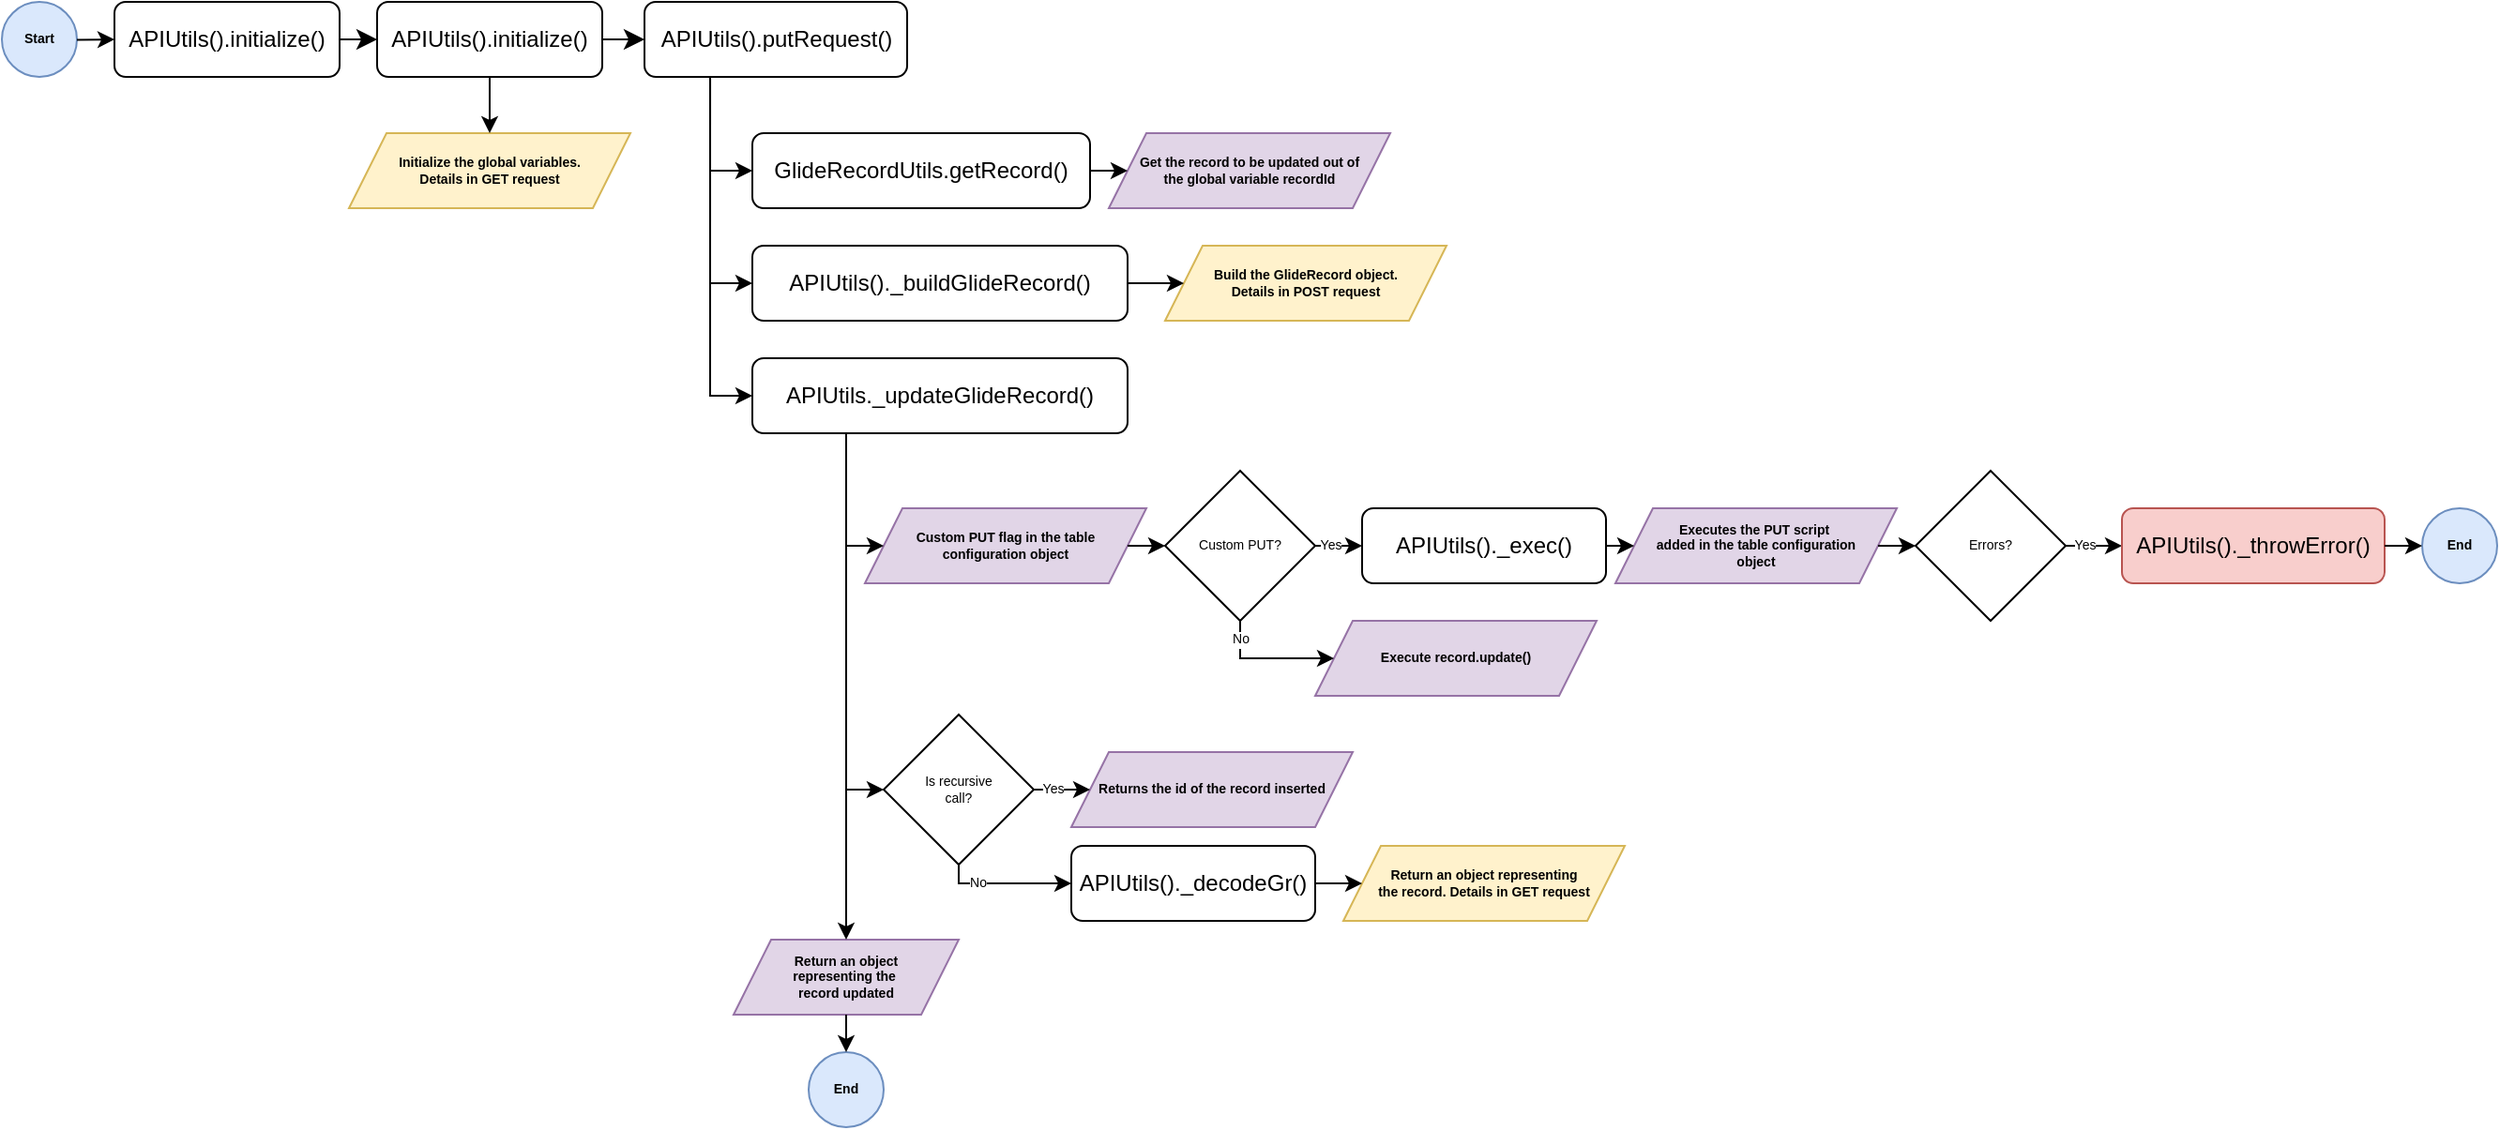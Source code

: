 <mxfile version="20.5.3" type="device"><diagram id="C5RBs43oDa-KdzZeNtuy" name="Page-1"><mxGraphModel dx="1640" dy="606" grid="1" gridSize="10" guides="1" tooltips="1" connect="1" arrows="1" fold="1" page="1" pageScale="1" pageWidth="827" pageHeight="1169" math="0" shadow="0"><root><mxCell id="WIyWlLk6GJQsqaUBKTNV-0"/><mxCell id="WIyWlLk6GJQsqaUBKTNV-1" parent="WIyWlLk6GJQsqaUBKTNV-0"/><mxCell id="AzNP1WzlMgKp9G7Ezl32-0" value="APIUtils().initialize()" style="rounded=1;whiteSpace=wrap;html=1;fontSize=12;glass=0;strokeWidth=1;shadow=0;" parent="WIyWlLk6GJQsqaUBKTNV-1" vertex="1"><mxGeometry x="380" y="1020" width="120" height="40" as="geometry"/></mxCell><mxCell id="AzNP1WzlMgKp9G7Ezl32-1" value="APIUtils().initialize()" style="rounded=1;whiteSpace=wrap;html=1;fontSize=12;glass=0;strokeWidth=1;shadow=0;" parent="WIyWlLk6GJQsqaUBKTNV-1" vertex="1"><mxGeometry x="520" y="1020" width="120" height="40" as="geometry"/></mxCell><mxCell id="AzNP1WzlMgKp9G7Ezl32-2" value="" style="rounded=0;html=1;jettySize=auto;orthogonalLoop=1;fontSize=11;endArrow=classic;endFill=1;endSize=8;strokeWidth=1;shadow=0;labelBackgroundColor=none;edgeStyle=orthogonalEdgeStyle;exitX=1;exitY=0.5;exitDx=0;exitDy=0;entryX=0;entryY=0.5;entryDx=0;entryDy=0;" parent="WIyWlLk6GJQsqaUBKTNV-1" source="AzNP1WzlMgKp9G7Ezl32-0" target="AzNP1WzlMgKp9G7Ezl32-1" edge="1"><mxGeometry x="0.333" y="20" relative="1" as="geometry"><mxPoint as="offset"/><mxPoint x="590" y="1320" as="sourcePoint"/><mxPoint x="590" y="1380" as="targetPoint"/></mxGeometry></mxCell><mxCell id="AzNP1WzlMgKp9G7Ezl32-11" value="APIUtils().putRequest()" style="rounded=1;whiteSpace=wrap;html=1;fontSize=12;glass=0;strokeWidth=1;shadow=0;" parent="WIyWlLk6GJQsqaUBKTNV-1" vertex="1"><mxGeometry x="662.51" y="1020" width="140" height="40" as="geometry"/></mxCell><mxCell id="AzNP1WzlMgKp9G7Ezl32-12" value="" style="rounded=0;html=1;jettySize=auto;orthogonalLoop=1;fontSize=11;endArrow=classic;endFill=1;endSize=8;strokeWidth=1;shadow=0;labelBackgroundColor=none;entryX=0;entryY=0.5;entryDx=0;entryDy=0;exitX=1;exitY=0.5;exitDx=0;exitDy=0;" parent="WIyWlLk6GJQsqaUBKTNV-1" source="AzNP1WzlMgKp9G7Ezl32-1" target="AzNP1WzlMgKp9G7Ezl32-11" edge="1"><mxGeometry x="0.333" y="20" relative="1" as="geometry"><mxPoint as="offset"/><mxPoint x="332.51" y="1110" as="sourcePoint"/><mxPoint x="356.51" y="1110" as="targetPoint"/></mxGeometry></mxCell><mxCell id="AzNP1WzlMgKp9G7Ezl32-15" value="Start" style="ellipse;whiteSpace=wrap;html=1;fontSize=7;fontStyle=1;fillColor=#dae8fc;strokeColor=#6c8ebf;" parent="WIyWlLk6GJQsqaUBKTNV-1" vertex="1"><mxGeometry x="320" y="1020" width="40" height="40" as="geometry"/></mxCell><mxCell id="AzNP1WzlMgKp9G7Ezl32-16" value="" style="endArrow=classic;html=1;rounded=0;fontSize=7;entryX=0;entryY=0.5;entryDx=0;entryDy=0;" parent="WIyWlLk6GJQsqaUBKTNV-1" source="AzNP1WzlMgKp9G7Ezl32-15" target="AzNP1WzlMgKp9G7Ezl32-0" edge="1"><mxGeometry width="50" height="50" relative="1" as="geometry"><mxPoint x="410" y="1230" as="sourcePoint"/><mxPoint x="460" y="1180" as="targetPoint"/></mxGeometry></mxCell><mxCell id="vPBok7a2Y7PQo4R58vG9-0" value="Initialize the global variables.&lt;br&gt;Details in GET request" style="shape=parallelogram;perimeter=parallelogramPerimeter;whiteSpace=wrap;html=1;fixedSize=1;fontSize=7;fillColor=#fff2cc;strokeColor=#d6b656;fontStyle=1" vertex="1" parent="WIyWlLk6GJQsqaUBKTNV-1"><mxGeometry x="505" y="1090" width="150" height="40" as="geometry"/></mxCell><mxCell id="vPBok7a2Y7PQo4R58vG9-1" value="" style="endArrow=classic;html=1;rounded=0;exitX=0.5;exitY=1;exitDx=0;exitDy=0;" edge="1" parent="WIyWlLk6GJQsqaUBKTNV-1" source="AzNP1WzlMgKp9G7Ezl32-1" target="vPBok7a2Y7PQo4R58vG9-0"><mxGeometry width="50" height="50" relative="1" as="geometry"><mxPoint x="657.49" y="1040" as="sourcePoint"/><mxPoint x="707.49" y="990" as="targetPoint"/></mxGeometry></mxCell><mxCell id="vPBok7a2Y7PQo4R58vG9-2" value="GlideRecordUtils.getRecord()" style="rounded=1;whiteSpace=wrap;html=1;fontSize=12;glass=0;strokeWidth=1;shadow=0;" vertex="1" parent="WIyWlLk6GJQsqaUBKTNV-1"><mxGeometry x="720" y="1090" width="180" height="40" as="geometry"/></mxCell><mxCell id="vPBok7a2Y7PQo4R58vG9-3" value="" style="endArrow=classic;html=1;rounded=0;exitX=0.25;exitY=1;exitDx=0;exitDy=0;entryX=0;entryY=0.5;entryDx=0;entryDy=0;edgeStyle=orthogonalEdgeStyle;" edge="1" parent="WIyWlLk6GJQsqaUBKTNV-1" source="AzNP1WzlMgKp9G7Ezl32-11" target="vPBok7a2Y7PQo4R58vG9-2"><mxGeometry width="50" height="50" relative="1" as="geometry"><mxPoint x="1000" y="1210" as="sourcePoint"/><mxPoint x="1050" y="1160" as="targetPoint"/></mxGeometry></mxCell><mxCell id="vPBok7a2Y7PQo4R58vG9-4" value="Get the record to be updated out of&lt;br&gt;the global variable recordId" style="shape=parallelogram;perimeter=parallelogramPerimeter;whiteSpace=wrap;html=1;fixedSize=1;fontSize=7;fillColor=#e1d5e7;strokeColor=#9673a6;fontStyle=1" vertex="1" parent="WIyWlLk6GJQsqaUBKTNV-1"><mxGeometry x="910" y="1090" width="150" height="40" as="geometry"/></mxCell><mxCell id="vPBok7a2Y7PQo4R58vG9-5" value="" style="endArrow=classic;html=1;rounded=0;exitX=1;exitY=0.5;exitDx=0;exitDy=0;" edge="1" parent="WIyWlLk6GJQsqaUBKTNV-1" source="vPBok7a2Y7PQo4R58vG9-2" target="vPBok7a2Y7PQo4R58vG9-4"><mxGeometry width="50" height="50" relative="1" as="geometry"><mxPoint x="1000" y="1210" as="sourcePoint"/><mxPoint x="1050" y="1160" as="targetPoint"/></mxGeometry></mxCell><mxCell id="vPBok7a2Y7PQo4R58vG9-6" value="APIUtils()._buildGlideRecord()" style="rounded=1;whiteSpace=wrap;html=1;fontSize=12;glass=0;strokeWidth=1;shadow=0;" vertex="1" parent="WIyWlLk6GJQsqaUBKTNV-1"><mxGeometry x="720" y="1150" width="200" height="40" as="geometry"/></mxCell><mxCell id="vPBok7a2Y7PQo4R58vG9-7" value="" style="endArrow=classic;html=1;rounded=0;exitX=0.25;exitY=1;exitDx=0;exitDy=0;entryX=0;entryY=0.5;entryDx=0;entryDy=0;edgeStyle=orthogonalEdgeStyle;" edge="1" parent="WIyWlLk6GJQsqaUBKTNV-1" source="AzNP1WzlMgKp9G7Ezl32-11" target="vPBok7a2Y7PQo4R58vG9-6"><mxGeometry width="50" height="50" relative="1" as="geometry"><mxPoint x="707.51" y="1070.0" as="sourcePoint"/><mxPoint x="730" y="1120.0" as="targetPoint"/></mxGeometry></mxCell><mxCell id="vPBok7a2Y7PQo4R58vG9-8" value="Build the GlideRecord object.&lt;br&gt;Details in POST request" style="shape=parallelogram;perimeter=parallelogramPerimeter;whiteSpace=wrap;html=1;fixedSize=1;fontSize=7;fillColor=#fff2cc;strokeColor=#d6b656;fontStyle=1" vertex="1" parent="WIyWlLk6GJQsqaUBKTNV-1"><mxGeometry x="940" y="1150" width="150" height="40" as="geometry"/></mxCell><mxCell id="vPBok7a2Y7PQo4R58vG9-9" value="" style="endArrow=classic;html=1;rounded=0;exitX=1;exitY=0.5;exitDx=0;exitDy=0;entryX=0;entryY=0.5;entryDx=0;entryDy=0;" edge="1" parent="WIyWlLk6GJQsqaUBKTNV-1" source="vPBok7a2Y7PQo4R58vG9-6" target="vPBok7a2Y7PQo4R58vG9-8"><mxGeometry width="50" height="50" relative="1" as="geometry"><mxPoint x="1000" y="1140" as="sourcePoint"/><mxPoint x="1050" y="1090" as="targetPoint"/></mxGeometry></mxCell><mxCell id="vPBok7a2Y7PQo4R58vG9-10" value="APIUtils._updateGlideRecord()" style="rounded=1;whiteSpace=wrap;html=1;fontSize=12;glass=0;strokeWidth=1;shadow=0;" vertex="1" parent="WIyWlLk6GJQsqaUBKTNV-1"><mxGeometry x="720" y="1210" width="200" height="40" as="geometry"/></mxCell><mxCell id="vPBok7a2Y7PQo4R58vG9-11" value="" style="endArrow=classic;html=1;rounded=0;exitX=0.25;exitY=1;exitDx=0;exitDy=0;entryX=0;entryY=0.5;entryDx=0;entryDy=0;edgeStyle=orthogonalEdgeStyle;" edge="1" parent="WIyWlLk6GJQsqaUBKTNV-1" source="AzNP1WzlMgKp9G7Ezl32-11" target="vPBok7a2Y7PQo4R58vG9-10"><mxGeometry width="50" height="50" relative="1" as="geometry"><mxPoint x="707.51" y="1070.0" as="sourcePoint"/><mxPoint x="730" y="1180.0" as="targetPoint"/></mxGeometry></mxCell><mxCell id="vPBok7a2Y7PQo4R58vG9-12" value="Custom PUT flag in the table&lt;br&gt;configuration object" style="shape=parallelogram;perimeter=parallelogramPerimeter;whiteSpace=wrap;html=1;fixedSize=1;fontSize=7;fillColor=#e1d5e7;strokeColor=#9673a6;fontStyle=1" vertex="1" parent="WIyWlLk6GJQsqaUBKTNV-1"><mxGeometry x="780" y="1290" width="150" height="40" as="geometry"/></mxCell><mxCell id="vPBok7a2Y7PQo4R58vG9-13" value="" style="endArrow=classic;html=1;rounded=0;fontSize=7;exitX=1;exitY=0.5;exitDx=0;exitDy=0;entryX=0;entryY=0.5;entryDx=0;entryDy=0;" edge="1" parent="WIyWlLk6GJQsqaUBKTNV-1" source="vPBok7a2Y7PQo4R58vG9-12" target="vPBok7a2Y7PQo4R58vG9-35"><mxGeometry width="50" height="50" relative="1" as="geometry"><mxPoint x="932.51" y="1297.36" as="sourcePoint"/><mxPoint x="982.51" y="1310" as="targetPoint"/></mxGeometry></mxCell><mxCell id="vPBok7a2Y7PQo4R58vG9-14" value="Yes" style="endArrow=classic;html=1;rounded=0;fontSize=7;exitX=1;exitY=0.5;exitDx=0;exitDy=0;entryX=0;entryY=0.5;entryDx=0;entryDy=0;" edge="1" parent="WIyWlLk6GJQsqaUBKTNV-1" target="vPBok7a2Y7PQo4R58vG9-15" source="vPBok7a2Y7PQo4R58vG9-35"><mxGeometry x="-0.412" width="50" height="50" relative="1" as="geometry"><mxPoint x="1062.51" y="1310" as="sourcePoint"/><mxPoint x="1152.51" y="1247.36" as="targetPoint"/><mxPoint as="offset"/></mxGeometry></mxCell><mxCell id="vPBok7a2Y7PQo4R58vG9-15" value="APIUtils()._exec()" style="rounded=1;whiteSpace=wrap;html=1;fontSize=12;glass=0;strokeWidth=1;shadow=0;" vertex="1" parent="WIyWlLk6GJQsqaUBKTNV-1"><mxGeometry x="1045" y="1290" width="130" height="40" as="geometry"/></mxCell><mxCell id="vPBok7a2Y7PQo4R58vG9-16" value="Executes the PUT script&amp;nbsp;&lt;br&gt;added in the table configuration&lt;br&gt;object" style="shape=parallelogram;perimeter=parallelogramPerimeter;whiteSpace=wrap;html=1;fixedSize=1;fontSize=7;fillColor=#e1d5e7;strokeColor=#9673a6;fontStyle=1" vertex="1" parent="WIyWlLk6GJQsqaUBKTNV-1"><mxGeometry x="1180" y="1290" width="150" height="40" as="geometry"/></mxCell><mxCell id="vPBok7a2Y7PQo4R58vG9-17" value="" style="endArrow=classic;html=1;rounded=0;fontSize=7;exitX=1;exitY=0.5;exitDx=0;exitDy=0;entryX=0;entryY=0.5;entryDx=0;entryDy=0;" edge="1" parent="WIyWlLk6GJQsqaUBKTNV-1" source="vPBok7a2Y7PQo4R58vG9-15" target="vPBok7a2Y7PQo4R58vG9-16"><mxGeometry width="50" height="50" relative="1" as="geometry"><mxPoint x="1332.51" y="1257.36" as="sourcePoint"/><mxPoint x="1382.51" y="1207.36" as="targetPoint"/></mxGeometry></mxCell><mxCell id="vPBok7a2Y7PQo4R58vG9-18" value="" style="endArrow=classic;html=1;rounded=0;fontSize=7;exitX=1;exitY=0.5;exitDx=0;exitDy=0;entryX=0;entryY=0.5;entryDx=0;entryDy=0;" edge="1" parent="WIyWlLk6GJQsqaUBKTNV-1" source="vPBok7a2Y7PQo4R58vG9-16" target="vPBok7a2Y7PQo4R58vG9-43"><mxGeometry width="50" height="50" relative="1" as="geometry"><mxPoint x="1382.51" y="1310" as="sourcePoint"/><mxPoint x="1392.51" y="1310" as="targetPoint"/></mxGeometry></mxCell><mxCell id="vPBok7a2Y7PQo4R58vG9-19" value="" style="endArrow=classic;html=1;rounded=0;exitX=1;exitY=0.5;exitDx=0;exitDy=0;edgeStyle=orthogonalEdgeStyle;entryX=0;entryY=0.5;entryDx=0;entryDy=0;" edge="1" parent="WIyWlLk6GJQsqaUBKTNV-1" target="vPBok7a2Y7PQo4R58vG9-21" source="vPBok7a2Y7PQo4R58vG9-43"><mxGeometry width="50" height="50" relative="1" as="geometry"><mxPoint x="1472.51" y="1310" as="sourcePoint"/><mxPoint x="1628.51" y="1310" as="targetPoint"/></mxGeometry></mxCell><mxCell id="vPBok7a2Y7PQo4R58vG9-20" value="Yes" style="edgeLabel;html=1;align=center;verticalAlign=middle;resizable=0;points=[];fontSize=7;" vertex="1" connectable="0" parent="vPBok7a2Y7PQo4R58vG9-19"><mxGeometry x="-0.2" relative="1" as="geometry"><mxPoint x="-2" as="offset"/></mxGeometry></mxCell><mxCell id="vPBok7a2Y7PQo4R58vG9-21" value="APIUtils()._throwError()" style="rounded=1;whiteSpace=wrap;html=1;fontSize=12;glass=0;strokeWidth=1;shadow=0;fillColor=#f8cecc;strokeColor=#b85450;" vertex="1" parent="WIyWlLk6GJQsqaUBKTNV-1"><mxGeometry x="1450" y="1290" width="140" height="40" as="geometry"/></mxCell><mxCell id="vPBok7a2Y7PQo4R58vG9-22" value="End" style="ellipse;whiteSpace=wrap;html=1;fontSize=7;fontStyle=1;fillColor=#dae8fc;strokeColor=#6c8ebf;" vertex="1" parent="WIyWlLk6GJQsqaUBKTNV-1"><mxGeometry x="1610" y="1290" width="40" height="40" as="geometry"/></mxCell><mxCell id="vPBok7a2Y7PQo4R58vG9-23" value="" style="endArrow=classic;html=1;rounded=0;fontSize=7;exitX=1;exitY=0.5;exitDx=0;exitDy=0;entryX=0;entryY=0.5;entryDx=0;entryDy=0;" edge="1" parent="WIyWlLk6GJQsqaUBKTNV-1" source="vPBok7a2Y7PQo4R58vG9-21" target="vPBok7a2Y7PQo4R58vG9-22"><mxGeometry width="50" height="50" relative="1" as="geometry"><mxPoint x="1798.51" y="1340" as="sourcePoint"/><mxPoint x="1828.51" y="1340" as="targetPoint"/></mxGeometry></mxCell><mxCell id="vPBok7a2Y7PQo4R58vG9-24" value="Execute record.update()" style="shape=parallelogram;perimeter=parallelogramPerimeter;whiteSpace=wrap;html=1;fixedSize=1;fontSize=7;fillColor=#e1d5e7;strokeColor=#9673a6;fontStyle=1" vertex="1" parent="WIyWlLk6GJQsqaUBKTNV-1"><mxGeometry x="1020" y="1350.0" width="150" height="40" as="geometry"/></mxCell><mxCell id="vPBok7a2Y7PQo4R58vG9-25" value="" style="endArrow=classic;html=1;rounded=0;fontSize=7;exitX=0.5;exitY=1;exitDx=0;exitDy=0;entryX=0;entryY=0.5;entryDx=0;entryDy=0;edgeStyle=orthogonalEdgeStyle;" edge="1" parent="WIyWlLk6GJQsqaUBKTNV-1" target="vPBok7a2Y7PQo4R58vG9-24" source="vPBok7a2Y7PQo4R58vG9-35"><mxGeometry width="50" height="50" relative="1" as="geometry"><mxPoint x="1022.51" y="1350" as="sourcePoint"/><mxPoint x="1262.51" y="1307.36" as="targetPoint"/><Array as="points"><mxPoint x="980" y="1370"/></Array></mxGeometry></mxCell><mxCell id="vPBok7a2Y7PQo4R58vG9-26" value="No" style="edgeLabel;html=1;align=center;verticalAlign=middle;resizable=0;points=[];fontSize=7;" vertex="1" connectable="0" parent="vPBok7a2Y7PQo4R58vG9-25"><mxGeometry x="-0.611" y="-2" relative="1" as="geometry"><mxPoint x="2" y="-4" as="offset"/></mxGeometry></mxCell><mxCell id="vPBok7a2Y7PQo4R58vG9-27" value="Is recursive&lt;br&gt;call?" style="rhombus;whiteSpace=wrap;html=1;fontSize=7;" vertex="1" parent="WIyWlLk6GJQsqaUBKTNV-1"><mxGeometry x="790" y="1400.0" width="80" height="80" as="geometry"/></mxCell><mxCell id="vPBok7a2Y7PQo4R58vG9-28" value="Returns the id of the record inserted" style="shape=parallelogram;perimeter=parallelogramPerimeter;whiteSpace=wrap;html=1;fixedSize=1;fontSize=7;fillColor=#e1d5e7;strokeColor=#9673a6;fontStyle=1" vertex="1" parent="WIyWlLk6GJQsqaUBKTNV-1"><mxGeometry x="890" y="1420.0" width="150" height="40" as="geometry"/></mxCell><mxCell id="vPBok7a2Y7PQo4R58vG9-29" value="" style="endArrow=classic;html=1;rounded=0;fontSize=7;exitX=1;exitY=0.5;exitDx=0;exitDy=0;entryX=0;entryY=0.5;entryDx=0;entryDy=0;" edge="1" parent="WIyWlLk6GJQsqaUBKTNV-1" source="vPBok7a2Y7PQo4R58vG9-27" target="vPBok7a2Y7PQo4R58vG9-28"><mxGeometry width="50" height="50" relative="1" as="geometry"><mxPoint x="910" y="1427.36" as="sourcePoint"/><mxPoint x="960" y="1377.36" as="targetPoint"/></mxGeometry></mxCell><mxCell id="vPBok7a2Y7PQo4R58vG9-30" value="Yes" style="edgeLabel;html=1;align=center;verticalAlign=middle;resizable=0;points=[];fontSize=7;" vertex="1" connectable="0" parent="vPBok7a2Y7PQo4R58vG9-29"><mxGeometry x="-0.087" relative="1" as="geometry"><mxPoint x="-4" as="offset"/></mxGeometry></mxCell><mxCell id="vPBok7a2Y7PQo4R58vG9-31" value="APIUtils()._decodeGr()" style="rounded=1;whiteSpace=wrap;html=1;fontSize=12;glass=0;strokeWidth=1;shadow=0;" vertex="1" parent="WIyWlLk6GJQsqaUBKTNV-1"><mxGeometry x="890" y="1470.0" width="130" height="40" as="geometry"/></mxCell><mxCell id="vPBok7a2Y7PQo4R58vG9-32" value="" style="endArrow=classic;html=1;rounded=0;fontSize=7;exitX=0.5;exitY=1;exitDx=0;exitDy=0;entryX=0;entryY=0.5;entryDx=0;entryDy=0;edgeStyle=orthogonalEdgeStyle;" edge="1" parent="WIyWlLk6GJQsqaUBKTNV-1" source="vPBok7a2Y7PQo4R58vG9-27" target="vPBok7a2Y7PQo4R58vG9-31"><mxGeometry width="50" height="50" relative="1" as="geometry"><mxPoint x="980" y="1547.36" as="sourcePoint"/><mxPoint x="1030" y="1497.36" as="targetPoint"/></mxGeometry></mxCell><mxCell id="vPBok7a2Y7PQo4R58vG9-45" value="No" style="edgeLabel;html=1;align=center;verticalAlign=middle;resizable=0;points=[];fontSize=7;" vertex="1" connectable="0" parent="vPBok7a2Y7PQo4R58vG9-32"><mxGeometry x="-0.429" relative="1" as="geometry"><mxPoint as="offset"/></mxGeometry></mxCell><mxCell id="vPBok7a2Y7PQo4R58vG9-33" value="Return an object representing&lt;br&gt;the record. Details in GET request" style="shape=parallelogram;perimeter=parallelogramPerimeter;whiteSpace=wrap;html=1;fixedSize=1;fontSize=7;fillColor=#fff2cc;strokeColor=#d6b656;fontStyle=1" vertex="1" parent="WIyWlLk6GJQsqaUBKTNV-1"><mxGeometry x="1035" y="1470.0" width="150" height="40" as="geometry"/></mxCell><mxCell id="vPBok7a2Y7PQo4R58vG9-34" value="" style="endArrow=classic;html=1;rounded=0;fontSize=7;exitX=1;exitY=0.5;exitDx=0;exitDy=0;entryX=0;entryY=0.5;entryDx=0;entryDy=0;" edge="1" parent="WIyWlLk6GJQsqaUBKTNV-1" source="vPBok7a2Y7PQo4R58vG9-31" target="vPBok7a2Y7PQo4R58vG9-33"><mxGeometry width="50" height="50" relative="1" as="geometry"><mxPoint x="1040" y="1367.36" as="sourcePoint"/><mxPoint x="1090" y="1317.36" as="targetPoint"/></mxGeometry></mxCell><mxCell id="vPBok7a2Y7PQo4R58vG9-35" value="Custom PUT?" style="rhombus;whiteSpace=wrap;html=1;fontSize=7;" vertex="1" parent="WIyWlLk6GJQsqaUBKTNV-1"><mxGeometry x="940" y="1270" width="80" height="80" as="geometry"/></mxCell><mxCell id="vPBok7a2Y7PQo4R58vG9-36" value="" style="endArrow=classic;html=1;rounded=0;exitX=0.25;exitY=1;exitDx=0;exitDy=0;entryX=0;entryY=0.5;entryDx=0;entryDy=0;edgeStyle=orthogonalEdgeStyle;" edge="1" parent="WIyWlLk6GJQsqaUBKTNV-1" source="vPBok7a2Y7PQo4R58vG9-10" target="vPBok7a2Y7PQo4R58vG9-12"><mxGeometry width="50" height="50" relative="1" as="geometry"><mxPoint x="1010" y="1270" as="sourcePoint"/><mxPoint x="1060" y="1220" as="targetPoint"/><Array as="points"><mxPoint x="770" y="1310"/></Array></mxGeometry></mxCell><mxCell id="vPBok7a2Y7PQo4R58vG9-43" value="Errors?" style="rhombus;whiteSpace=wrap;html=1;fontSize=7;" vertex="1" parent="WIyWlLk6GJQsqaUBKTNV-1"><mxGeometry x="1340" y="1270" width="80" height="80" as="geometry"/></mxCell><mxCell id="vPBok7a2Y7PQo4R58vG9-44" value="" style="endArrow=classic;html=1;rounded=0;exitX=0.25;exitY=1;exitDx=0;exitDy=0;entryX=0;entryY=0.5;entryDx=0;entryDy=0;edgeStyle=orthogonalEdgeStyle;" edge="1" parent="WIyWlLk6GJQsqaUBKTNV-1" source="vPBok7a2Y7PQo4R58vG9-10" target="vPBok7a2Y7PQo4R58vG9-27"><mxGeometry width="50" height="50" relative="1" as="geometry"><mxPoint x="780" y="1260" as="sourcePoint"/><mxPoint x="800" y="1320" as="targetPoint"/></mxGeometry></mxCell><mxCell id="vPBok7a2Y7PQo4R58vG9-46" value="End" style="ellipse;whiteSpace=wrap;html=1;fontSize=7;fontStyle=1;fillColor=#dae8fc;strokeColor=#6c8ebf;" vertex="1" parent="WIyWlLk6GJQsqaUBKTNV-1"><mxGeometry x="750" y="1580.0" width="40" height="40" as="geometry"/></mxCell><mxCell id="vPBok7a2Y7PQo4R58vG9-47" value="Return an object&lt;br&gt;representing the&amp;nbsp;&lt;br&gt;record updated" style="shape=parallelogram;perimeter=parallelogramPerimeter;whiteSpace=wrap;html=1;fixedSize=1;fontSize=7;fillColor=#e1d5e7;strokeColor=#9673a6;fontStyle=1" vertex="1" parent="WIyWlLk6GJQsqaUBKTNV-1"><mxGeometry x="710" y="1520" width="120" height="40" as="geometry"/></mxCell><mxCell id="vPBok7a2Y7PQo4R58vG9-48" value="" style="endArrow=classic;html=1;rounded=0;fontSize=7;exitX=0.25;exitY=1;exitDx=0;exitDy=0;" edge="1" parent="WIyWlLk6GJQsqaUBKTNV-1" source="vPBok7a2Y7PQo4R58vG9-10" target="vPBok7a2Y7PQo4R58vG9-47"><mxGeometry width="50" height="50" relative="1" as="geometry"><mxPoint x="840" y="1590" as="sourcePoint"/><mxPoint x="890" y="1540" as="targetPoint"/></mxGeometry></mxCell><mxCell id="vPBok7a2Y7PQo4R58vG9-49" value="" style="endArrow=classic;html=1;rounded=0;fontSize=7;exitX=0.5;exitY=1;exitDx=0;exitDy=0;entryX=0.5;entryY=0;entryDx=0;entryDy=0;" edge="1" parent="WIyWlLk6GJQsqaUBKTNV-1" source="vPBok7a2Y7PQo4R58vG9-47" target="vPBok7a2Y7PQo4R58vG9-46"><mxGeometry width="50" height="50" relative="1" as="geometry"><mxPoint x="840" y="1510" as="sourcePoint"/><mxPoint x="890" y="1460" as="targetPoint"/></mxGeometry></mxCell></root></mxGraphModel></diagram></mxfile>